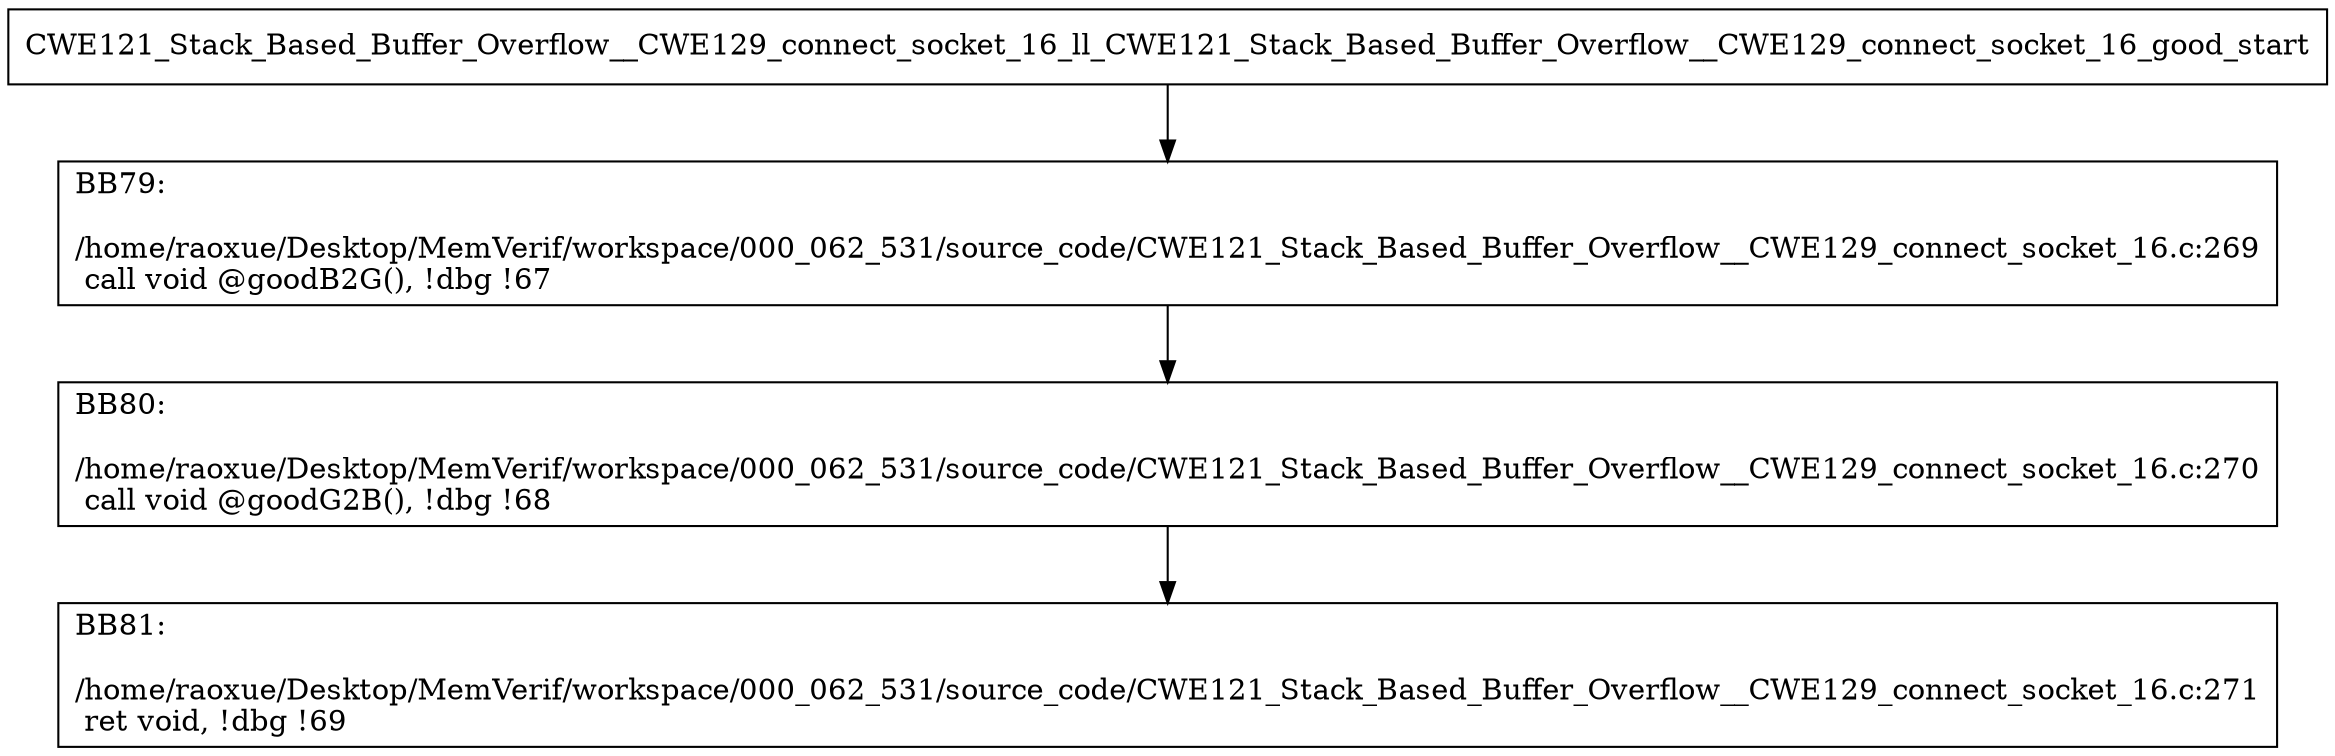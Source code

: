 digraph "CFG for'CWE121_Stack_Based_Buffer_Overflow__CWE129_connect_socket_16_ll_CWE121_Stack_Based_Buffer_Overflow__CWE129_connect_socket_16_good' function" {
	BBCWE121_Stack_Based_Buffer_Overflow__CWE129_connect_socket_16_ll_CWE121_Stack_Based_Buffer_Overflow__CWE129_connect_socket_16_good_start[shape=record,label="{CWE121_Stack_Based_Buffer_Overflow__CWE129_connect_socket_16_ll_CWE121_Stack_Based_Buffer_Overflow__CWE129_connect_socket_16_good_start}"];
	BBCWE121_Stack_Based_Buffer_Overflow__CWE129_connect_socket_16_ll_CWE121_Stack_Based_Buffer_Overflow__CWE129_connect_socket_16_good_start-> CWE121_Stack_Based_Buffer_Overflow__CWE129_connect_socket_16_ll_CWE121_Stack_Based_Buffer_Overflow__CWE129_connect_socket_16_goodBB79;
	CWE121_Stack_Based_Buffer_Overflow__CWE129_connect_socket_16_ll_CWE121_Stack_Based_Buffer_Overflow__CWE129_connect_socket_16_goodBB79 [shape=record, label="{BB79:\l\l/home/raoxue/Desktop/MemVerif/workspace/000_062_531/source_code/CWE121_Stack_Based_Buffer_Overflow__CWE129_connect_socket_16.c:269\l
  call void @goodB2G(), !dbg !67\l
}"];
	CWE121_Stack_Based_Buffer_Overflow__CWE129_connect_socket_16_ll_CWE121_Stack_Based_Buffer_Overflow__CWE129_connect_socket_16_goodBB79-> CWE121_Stack_Based_Buffer_Overflow__CWE129_connect_socket_16_ll_CWE121_Stack_Based_Buffer_Overflow__CWE129_connect_socket_16_goodBB80;
	CWE121_Stack_Based_Buffer_Overflow__CWE129_connect_socket_16_ll_CWE121_Stack_Based_Buffer_Overflow__CWE129_connect_socket_16_goodBB80 [shape=record, label="{BB80:\l\l/home/raoxue/Desktop/MemVerif/workspace/000_062_531/source_code/CWE121_Stack_Based_Buffer_Overflow__CWE129_connect_socket_16.c:270\l
  call void @goodG2B(), !dbg !68\l
}"];
	CWE121_Stack_Based_Buffer_Overflow__CWE129_connect_socket_16_ll_CWE121_Stack_Based_Buffer_Overflow__CWE129_connect_socket_16_goodBB80-> CWE121_Stack_Based_Buffer_Overflow__CWE129_connect_socket_16_ll_CWE121_Stack_Based_Buffer_Overflow__CWE129_connect_socket_16_goodBB81;
	CWE121_Stack_Based_Buffer_Overflow__CWE129_connect_socket_16_ll_CWE121_Stack_Based_Buffer_Overflow__CWE129_connect_socket_16_goodBB81 [shape=record, label="{BB81:\l\l/home/raoxue/Desktop/MemVerif/workspace/000_062_531/source_code/CWE121_Stack_Based_Buffer_Overflow__CWE129_connect_socket_16.c:271\l
  ret void, !dbg !69\l
}"];
}
